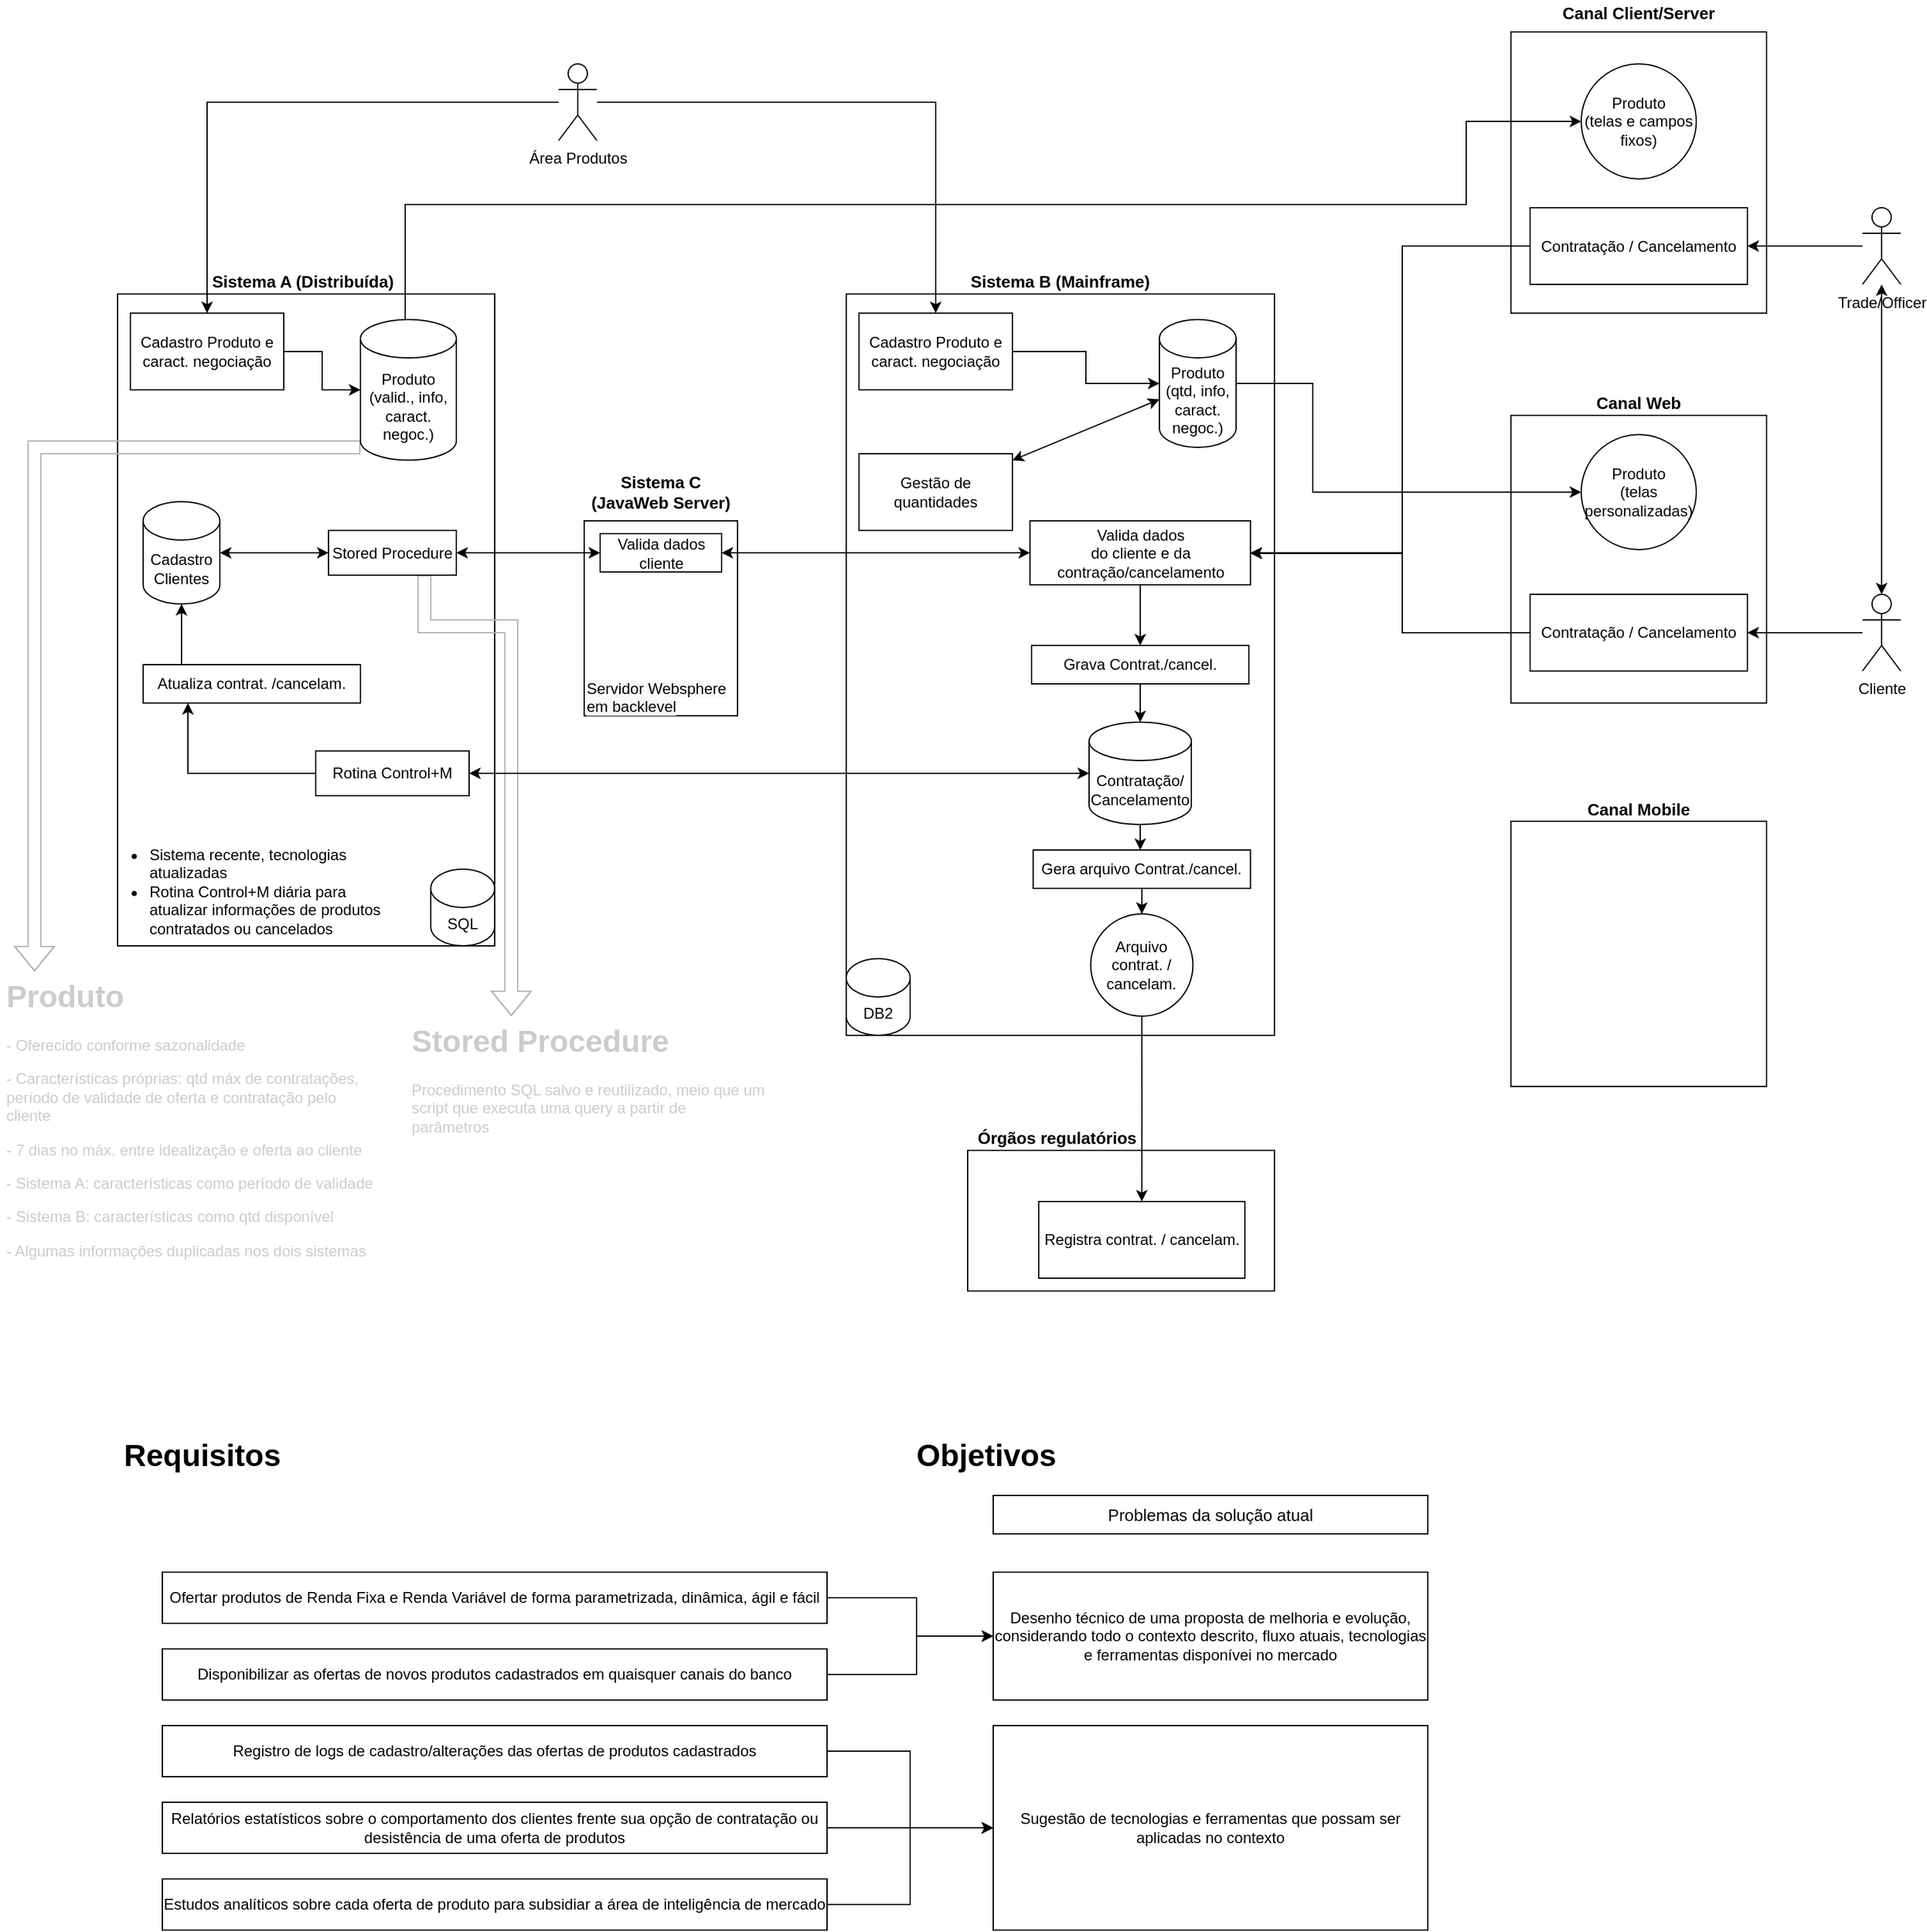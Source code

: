 <mxfile version="13.8.8" type="github">
  <diagram id="ZIjqRrrqUudWR3MNHGFB" name="Page-1">
    <mxGraphModel dx="2855" dy="1860" grid="1" gridSize="10" guides="1" tooltips="1" connect="1" arrows="1" fold="1" page="1" pageScale="1" pageWidth="827" pageHeight="1169" math="0" shadow="0">
      <root>
        <mxCell id="0" />
        <mxCell id="1" parent="0" />
        <mxCell id="5tydn42d7HWGj1WHtkxC-8" value="" style="rounded=0;whiteSpace=wrap;html=1;" vertex="1" parent="1">
          <mxGeometry x="-293" y="547.5" width="120" height="152.5" as="geometry" />
        </mxCell>
        <mxCell id="5tydn42d7HWGj1WHtkxC-2" value="" style="rounded=0;whiteSpace=wrap;html=1;" vertex="1" parent="1">
          <mxGeometry x="-658" y="370" width="295" height="510" as="geometry" />
        </mxCell>
        <mxCell id="5tydn42d7HWGj1WHtkxC-3" value="Sistema A (Distribuída)" style="text;html=1;strokeColor=none;fillColor=none;align=center;verticalAlign=middle;whiteSpace=wrap;rounded=0;fontStyle=1;fontSize=13;" vertex="1" parent="1">
          <mxGeometry x="-653" y="355" width="280" height="10" as="geometry" />
        </mxCell>
        <mxCell id="5tydn42d7HWGj1WHtkxC-6" value="" style="rounded=0;whiteSpace=wrap;html=1;" vertex="1" parent="1">
          <mxGeometry x="-88" y="370" width="335" height="580" as="geometry" />
        </mxCell>
        <mxCell id="5tydn42d7HWGj1WHtkxC-7" value="Sistema B (Mainframe)" style="text;html=1;strokeColor=none;fillColor=none;align=center;verticalAlign=middle;whiteSpace=wrap;rounded=0;fontStyle=1;fontSize=13;" vertex="1" parent="1">
          <mxGeometry x="-88" y="350" width="335" height="20" as="geometry" />
        </mxCell>
        <mxCell id="5tydn42d7HWGj1WHtkxC-9" value="Sistema C&lt;br style=&quot;font-size: 13px;&quot;&gt;(JavaWeb Server)" style="text;html=1;strokeColor=none;fillColor=none;align=center;verticalAlign=middle;whiteSpace=wrap;rounded=0;fontStyle=1;fontSize=13;" vertex="1" parent="1">
          <mxGeometry x="-293" y="507.5" width="120" height="35" as="geometry" />
        </mxCell>
        <mxCell id="5tydn42d7HWGj1WHtkxC-10" value="" style="rounded=0;whiteSpace=wrap;html=1;" vertex="1" parent="1">
          <mxGeometry x="432" y="465" width="200" height="225" as="geometry" />
        </mxCell>
        <mxCell id="5tydn42d7HWGj1WHtkxC-12" value="" style="rounded=0;whiteSpace=wrap;html=1;" vertex="1" parent="1">
          <mxGeometry x="432" y="165" width="200" height="220" as="geometry" />
        </mxCell>
        <mxCell id="5tydn42d7HWGj1WHtkxC-13" value="Canal Client/Server" style="text;html=1;strokeColor=none;fillColor=none;align=center;verticalAlign=middle;whiteSpace=wrap;rounded=0;fontSize=13;fontStyle=1" vertex="1" parent="1">
          <mxGeometry x="452" y="140" width="160" height="20" as="geometry" />
        </mxCell>
        <mxCell id="5tydn42d7HWGj1WHtkxC-14" value="" style="rounded=0;whiteSpace=wrap;html=1;" vertex="1" parent="1">
          <mxGeometry x="432" y="782.5" width="200" height="207.5" as="geometry" />
        </mxCell>
        <mxCell id="5tydn42d7HWGj1WHtkxC-19" value="SQL" style="shape=cylinder3;whiteSpace=wrap;html=1;boundedLbl=1;backgroundOutline=1;size=15;" vertex="1" parent="1">
          <mxGeometry x="-413" y="820" width="50" height="60" as="geometry" />
        </mxCell>
        <mxCell id="5tydn42d7HWGj1WHtkxC-20" value="DB2" style="shape=cylinder3;whiteSpace=wrap;html=1;boundedLbl=1;backgroundOutline=1;size=15;" vertex="1" parent="1">
          <mxGeometry x="-88" y="890" width="50" height="60" as="geometry" />
        </mxCell>
        <mxCell id="5tydn42d7HWGj1WHtkxC-21" style="edgeStyle=orthogonalEdgeStyle;rounded=0;orthogonalLoop=1;jettySize=auto;html=1;exitX=1;exitY=0.5;exitDx=0;exitDy=0;entryX=0;entryY=0.5;entryDx=0;entryDy=0;exitPerimeter=0;" edge="1" parent="1" source="5tydn42d7HWGj1WHtkxC-57" target="5tydn42d7HWGj1WHtkxC-24">
          <mxGeometry relative="1" as="geometry">
            <mxPoint x="22" y="440.0" as="sourcePoint" />
            <Array as="points">
              <mxPoint x="277" y="440" />
              <mxPoint x="277" y="525" />
            </Array>
          </mxGeometry>
        </mxCell>
        <mxCell id="5tydn42d7HWGj1WHtkxC-24" value="Produto&lt;br&gt;(telas personalizadas)" style="ellipse;whiteSpace=wrap;html=1;" vertex="1" parent="1">
          <mxGeometry x="487" y="480" width="90" height="90" as="geometry" />
        </mxCell>
        <mxCell id="5tydn42d7HWGj1WHtkxC-25" value="Produto&lt;br&gt;(telas e campos fixos)" style="ellipse;whiteSpace=wrap;html=1;" vertex="1" parent="1">
          <mxGeometry x="487" y="190" width="90" height="90" as="geometry" />
        </mxCell>
        <mxCell id="5tydn42d7HWGj1WHtkxC-26" style="edgeStyle=orthogonalEdgeStyle;rounded=0;orthogonalLoop=1;jettySize=auto;html=1;" edge="1" parent="1" source="5tydn42d7HWGj1WHtkxC-30" target="5tydn42d7HWGj1WHtkxC-82">
          <mxGeometry relative="1" as="geometry" />
        </mxCell>
        <mxCell id="5tydn42d7HWGj1WHtkxC-85" style="edgeStyle=orthogonalEdgeStyle;rounded=0;orthogonalLoop=1;jettySize=auto;html=1;entryX=0.5;entryY=0;entryDx=0;entryDy=0;" edge="1" parent="1" source="5tydn42d7HWGj1WHtkxC-30" target="5tydn42d7HWGj1WHtkxC-84">
          <mxGeometry relative="1" as="geometry" />
        </mxCell>
        <mxCell id="5tydn42d7HWGj1WHtkxC-30" value="Área Produtos" style="shape=umlActor;verticalLabelPosition=bottom;verticalAlign=top;html=1;outlineConnect=0;" vertex="1" parent="1">
          <mxGeometry x="-313" y="190" width="30" height="60" as="geometry" />
        </mxCell>
        <mxCell id="5tydn42d7HWGj1WHtkxC-33" value="" style="rounded=0;whiteSpace=wrap;html=1;" vertex="1" parent="1">
          <mxGeometry x="7" y="1040" width="240" height="110" as="geometry" />
        </mxCell>
        <mxCell id="5tydn42d7HWGj1WHtkxC-34" value="Órgãos regulatórios" style="text;html=1;strokeColor=none;fillColor=none;align=center;verticalAlign=middle;whiteSpace=wrap;rounded=0;fontSize=13;fontStyle=1" vertex="1" parent="1">
          <mxGeometry x="-3" y="1020" width="160" height="20" as="geometry" />
        </mxCell>
        <mxCell id="5tydn42d7HWGj1WHtkxC-36" style="edgeStyle=orthogonalEdgeStyle;rounded=0;orthogonalLoop=1;jettySize=auto;html=1;" edge="1" parent="1" source="5tydn42d7HWGj1WHtkxC-37" target="5tydn42d7HWGj1WHtkxC-63">
          <mxGeometry relative="1" as="geometry">
            <mxPoint x="547" y="615" as="targetPoint" />
            <Array as="points" />
          </mxGeometry>
        </mxCell>
        <mxCell id="5tydn42d7HWGj1WHtkxC-37" value="Cliente&lt;br&gt;" style="shape=umlActor;verticalLabelPosition=bottom;verticalAlign=top;html=1;outlineConnect=0;" vertex="1" parent="1">
          <mxGeometry x="707" y="605" width="30" height="60" as="geometry" />
        </mxCell>
        <mxCell id="5tydn42d7HWGj1WHtkxC-129" style="edgeStyle=orthogonalEdgeStyle;rounded=0;orthogonalLoop=1;jettySize=auto;html=1;" edge="1" parent="1" source="5tydn42d7HWGj1WHtkxC-43" target="5tydn42d7HWGj1WHtkxC-68">
          <mxGeometry relative="1" as="geometry" />
        </mxCell>
        <mxCell id="5tydn42d7HWGj1WHtkxC-43" value="Trade/Officer" style="shape=umlActor;verticalLabelPosition=bottom;verticalAlign=top;html=1;outlineConnect=0;" vertex="1" parent="1">
          <mxGeometry x="707" y="302.5" width="30" height="60" as="geometry" />
        </mxCell>
        <mxCell id="5tydn42d7HWGj1WHtkxC-48" value="&lt;h1&gt;Produto&lt;/h1&gt;&lt;p&gt;- Oferecido conforme sazonalidade&lt;/p&gt;&lt;p&gt;- Características próprias: qtd máx de contratações, período de validade de oferta e contratação pelo cliente&lt;/p&gt;&lt;p&gt;- 7 dias no máx. entre idealização e oferta ao cliente&lt;/p&gt;&lt;p&gt;- Sistema A: características como período de validade&lt;/p&gt;&lt;p&gt;- Sistema B: características como qtd disponível&lt;/p&gt;&lt;p&gt;- Algumas informações duplicadas nos dois sistemas&amp;nbsp;&lt;/p&gt;" style="text;html=1;strokeColor=none;fillColor=none;spacing=5;spacingTop=-20;whiteSpace=wrap;overflow=hidden;rounded=0;fontColor=#CCCCCC;" vertex="1" parent="1">
          <mxGeometry x="-750" y="900" width="300" height="230" as="geometry" />
        </mxCell>
        <mxCell id="5tydn42d7HWGj1WHtkxC-15" value="Canal Mobile" style="text;html=1;strokeColor=none;fillColor=none;align=center;verticalAlign=middle;whiteSpace=wrap;rounded=0;fontSize=13;fontStyle=1" vertex="1" parent="1">
          <mxGeometry x="452" y="762.5" width="160" height="20" as="geometry" />
        </mxCell>
        <mxCell id="5tydn42d7HWGj1WHtkxC-52" value="&lt;p style=&quot;line-height: 100%&quot;&gt;&lt;/p&gt;&lt;ul&gt;&lt;li&gt;&lt;span&gt;Sistema recente, tecnologias atualizadas&lt;/span&gt;&lt;/li&gt;&lt;li&gt;&lt;span&gt;Rotina Control+M diária para atualizar informações de produtos contratados ou cancelados&lt;/span&gt;&lt;/li&gt;&lt;/ul&gt;&lt;p&gt;&lt;/p&gt;" style="text;html=1;strokeColor=none;fillColor=none;spacing=0;spacingTop=0;whiteSpace=wrap;overflow=hidden;rounded=0;" vertex="1" parent="1">
          <mxGeometry x="-673" y="785" width="240" height="95" as="geometry" />
        </mxCell>
        <mxCell id="5tydn42d7HWGj1WHtkxC-55" value="&lt;h1&gt;Stored Procedure&lt;/h1&gt;&lt;p&gt;Procedimento SQL salvo e reutilizado, meio que um script que executa uma query a partir de parâmetros&amp;nbsp;&lt;/p&gt;" style="text;html=1;strokeColor=none;fillColor=none;spacing=5;spacingTop=-20;whiteSpace=wrap;overflow=hidden;rounded=0;fontColor=#CCCCCC;" vertex="1" parent="1">
          <mxGeometry x="-433" y="935" width="290" height="110" as="geometry" />
        </mxCell>
        <mxCell id="5tydn42d7HWGj1WHtkxC-127" style="edgeStyle=orthogonalEdgeStyle;rounded=0;orthogonalLoop=1;jettySize=auto;html=1;" edge="1" parent="1" source="5tydn42d7HWGj1WHtkxC-56" target="5tydn42d7HWGj1WHtkxC-25">
          <mxGeometry relative="1" as="geometry">
            <Array as="points">
              <mxPoint x="-433" y="300" />
              <mxPoint x="397" y="300" />
              <mxPoint x="397" y="235" />
            </Array>
          </mxGeometry>
        </mxCell>
        <mxCell id="5tydn42d7HWGj1WHtkxC-131" style="edgeStyle=orthogonalEdgeStyle;shape=flexArrow;rounded=0;orthogonalLoop=1;jettySize=auto;html=1;strokeColor=#B3B3B3;" edge="1" parent="1" source="5tydn42d7HWGj1WHtkxC-56" target="5tydn42d7HWGj1WHtkxC-48">
          <mxGeometry relative="1" as="geometry">
            <Array as="points">
              <mxPoint x="-430" y="490" />
              <mxPoint x="-723" y="490" />
            </Array>
          </mxGeometry>
        </mxCell>
        <mxCell id="5tydn42d7HWGj1WHtkxC-56" value="Produto&lt;br&gt;(valid., info, caract. negoc.)" style="shape=cylinder3;whiteSpace=wrap;html=1;boundedLbl=1;backgroundOutline=1;size=15;" vertex="1" parent="1">
          <mxGeometry x="-468" y="390" width="75" height="110" as="geometry" />
        </mxCell>
        <mxCell id="5tydn42d7HWGj1WHtkxC-57" value="Produto&lt;br&gt;(qtd, info, caract. negoc.)" style="shape=cylinder3;whiteSpace=wrap;html=1;boundedLbl=1;backgroundOutline=1;size=15;" vertex="1" parent="1">
          <mxGeometry x="157" y="390" width="60" height="100" as="geometry" />
        </mxCell>
        <mxCell id="5tydn42d7HWGj1WHtkxC-59" value="Valida&amp;nbsp;dados cliente" style="rounded=0;whiteSpace=wrap;html=1;" vertex="1" parent="1">
          <mxGeometry x="-280.5" y="557.5" width="95" height="30" as="geometry" />
        </mxCell>
        <mxCell id="5tydn42d7HWGj1WHtkxC-60" value="" style="endArrow=classic;startArrow=classic;html=1;exitX=1;exitY=0.5;exitDx=0;exitDy=0;" edge="1" parent="1" source="5tydn42d7HWGj1WHtkxC-76" target="5tydn42d7HWGj1WHtkxC-59">
          <mxGeometry width="50" height="50" relative="1" as="geometry">
            <mxPoint x="-148" y="625" as="sourcePoint" />
            <mxPoint x="37" y="590" as="targetPoint" />
          </mxGeometry>
        </mxCell>
        <mxCell id="5tydn42d7HWGj1WHtkxC-74" style="edgeStyle=orthogonalEdgeStyle;rounded=0;orthogonalLoop=1;jettySize=auto;html=1;entryX=0.5;entryY=0;entryDx=0;entryDy=0;" edge="1" parent="1" source="5tydn42d7HWGj1WHtkxC-61" target="5tydn42d7HWGj1WHtkxC-78">
          <mxGeometry relative="1" as="geometry" />
        </mxCell>
        <mxCell id="5tydn42d7HWGj1WHtkxC-61" value="Valida dados &lt;br&gt;do cliente e da contração/cancelamento" style="rounded=0;whiteSpace=wrap;html=1;" vertex="1" parent="1">
          <mxGeometry x="55.75" y="547.5" width="172.5" height="50" as="geometry" />
        </mxCell>
        <mxCell id="5tydn42d7HWGj1WHtkxC-62" value="" style="endArrow=classic;startArrow=classic;html=1;" edge="1" parent="1" source="5tydn42d7HWGj1WHtkxC-61" target="5tydn42d7HWGj1WHtkxC-59">
          <mxGeometry width="50" height="50" relative="1" as="geometry">
            <mxPoint x="-13" y="640" as="sourcePoint" />
            <mxPoint x="37" y="590" as="targetPoint" />
          </mxGeometry>
        </mxCell>
        <mxCell id="5tydn42d7HWGj1WHtkxC-88" style="edgeStyle=orthogonalEdgeStyle;rounded=0;orthogonalLoop=1;jettySize=auto;html=1;" edge="1" parent="1" source="5tydn42d7HWGj1WHtkxC-63" target="5tydn42d7HWGj1WHtkxC-61">
          <mxGeometry relative="1" as="geometry">
            <Array as="points">
              <mxPoint x="347" y="635" />
              <mxPoint x="347" y="573" />
            </Array>
          </mxGeometry>
        </mxCell>
        <mxCell id="5tydn42d7HWGj1WHtkxC-63" value="Contratação / Cancelamento" style="rounded=0;whiteSpace=wrap;html=1;" vertex="1" parent="1">
          <mxGeometry x="447" y="605" width="170" height="60" as="geometry" />
        </mxCell>
        <mxCell id="5tydn42d7HWGj1WHtkxC-67" value="" style="endArrow=classic;startArrow=classic;html=1;" edge="1" parent="1" source="5tydn42d7HWGj1WHtkxC-37" target="5tydn42d7HWGj1WHtkxC-43">
          <mxGeometry width="50" height="50" relative="1" as="geometry">
            <mxPoint x="1022" y="840" as="sourcePoint" />
            <mxPoint x="1052" y="640" as="targetPoint" />
          </mxGeometry>
        </mxCell>
        <mxCell id="5tydn42d7HWGj1WHtkxC-89" style="edgeStyle=orthogonalEdgeStyle;rounded=0;orthogonalLoop=1;jettySize=auto;html=1;entryX=1;entryY=0.5;entryDx=0;entryDy=0;" edge="1" parent="1" source="5tydn42d7HWGj1WHtkxC-68" target="5tydn42d7HWGj1WHtkxC-61">
          <mxGeometry relative="1" as="geometry">
            <Array as="points">
              <mxPoint x="347" y="333" />
              <mxPoint x="347" y="573" />
            </Array>
          </mxGeometry>
        </mxCell>
        <mxCell id="5tydn42d7HWGj1WHtkxC-68" value="Contratação / Cancelamento" style="rounded=0;whiteSpace=wrap;html=1;" vertex="1" parent="1">
          <mxGeometry x="447" y="302.5" width="170" height="60" as="geometry" />
        </mxCell>
        <mxCell id="5tydn42d7HWGj1WHtkxC-98" style="edgeStyle=orthogonalEdgeStyle;rounded=0;orthogonalLoop=1;jettySize=auto;html=1;exitX=0.5;exitY=1;exitDx=0;exitDy=0;exitPerimeter=0;" edge="1" parent="1" source="5tydn42d7HWGj1WHtkxC-73" target="5tydn42d7HWGj1WHtkxC-97">
          <mxGeometry relative="1" as="geometry">
            <Array as="points">
              <mxPoint x="142" y="795" />
              <mxPoint x="142" y="795" />
            </Array>
          </mxGeometry>
        </mxCell>
        <mxCell id="5tydn42d7HWGj1WHtkxC-73" value="Contratação/&lt;br&gt;Cancelamento" style="shape=cylinder3;whiteSpace=wrap;html=1;boundedLbl=1;backgroundOutline=1;size=15;" vertex="1" parent="1">
          <mxGeometry x="102" y="705" width="80" height="80" as="geometry" />
        </mxCell>
        <mxCell id="5tydn42d7HWGj1WHtkxC-75" value="Cadastro Clientes" style="shape=cylinder3;whiteSpace=wrap;html=1;boundedLbl=1;backgroundOutline=1;size=15;" vertex="1" parent="1">
          <mxGeometry x="-638" y="532.5" width="60" height="80" as="geometry" />
        </mxCell>
        <mxCell id="5tydn42d7HWGj1WHtkxC-132" style="edgeStyle=orthogonalEdgeStyle;shape=flexArrow;rounded=0;orthogonalLoop=1;jettySize=auto;html=1;strokeColor=#B3B3B3;fontColor=#CCCCCC;exitX=0.75;exitY=1;exitDx=0;exitDy=0;" edge="1" parent="1" source="5tydn42d7HWGj1WHtkxC-76" target="5tydn42d7HWGj1WHtkxC-55">
          <mxGeometry relative="1" as="geometry">
            <Array as="points">
              <mxPoint x="-418" y="630" />
              <mxPoint x="-350" y="630" />
            </Array>
          </mxGeometry>
        </mxCell>
        <mxCell id="5tydn42d7HWGj1WHtkxC-76" value="Stored Procedure" style="rounded=0;whiteSpace=wrap;html=1;" vertex="1" parent="1">
          <mxGeometry x="-493" y="555" width="100" height="35" as="geometry" />
        </mxCell>
        <mxCell id="5tydn42d7HWGj1WHtkxC-95" style="edgeStyle=orthogonalEdgeStyle;rounded=0;orthogonalLoop=1;jettySize=auto;html=1;" edge="1" parent="1" source="5tydn42d7HWGj1WHtkxC-77" target="5tydn42d7HWGj1WHtkxC-94">
          <mxGeometry relative="1" as="geometry">
            <Array as="points">
              <mxPoint x="-603" y="745" />
            </Array>
          </mxGeometry>
        </mxCell>
        <mxCell id="5tydn42d7HWGj1WHtkxC-77" value="Rotina Control+M" style="rounded=0;whiteSpace=wrap;html=1;" vertex="1" parent="1">
          <mxGeometry x="-503" y="727.5" width="120" height="35" as="geometry" />
        </mxCell>
        <mxCell id="5tydn42d7HWGj1WHtkxC-80" style="edgeStyle=orthogonalEdgeStyle;rounded=0;orthogonalLoop=1;jettySize=auto;html=1;" edge="1" parent="1" source="5tydn42d7HWGj1WHtkxC-78" target="5tydn42d7HWGj1WHtkxC-73">
          <mxGeometry relative="1" as="geometry" />
        </mxCell>
        <mxCell id="5tydn42d7HWGj1WHtkxC-78" value="Grava Contrat./cancel." style="rounded=0;whiteSpace=wrap;html=1;" vertex="1" parent="1">
          <mxGeometry x="57" y="645" width="170" height="30" as="geometry" />
        </mxCell>
        <mxCell id="5tydn42d7HWGj1WHtkxC-83" style="edgeStyle=orthogonalEdgeStyle;rounded=0;orthogonalLoop=1;jettySize=auto;html=1;entryX=0;entryY=0.5;entryDx=0;entryDy=0;entryPerimeter=0;" edge="1" parent="1" source="5tydn42d7HWGj1WHtkxC-82" target="5tydn42d7HWGj1WHtkxC-56">
          <mxGeometry relative="1" as="geometry" />
        </mxCell>
        <mxCell id="5tydn42d7HWGj1WHtkxC-82" value="Cadastro Produto e caract. negociação" style="rounded=0;whiteSpace=wrap;html=1;strokeColor=#000000;" vertex="1" parent="1">
          <mxGeometry x="-648" y="385" width="120" height="60" as="geometry" />
        </mxCell>
        <mxCell id="5tydn42d7HWGj1WHtkxC-86" style="edgeStyle=orthogonalEdgeStyle;rounded=0;orthogonalLoop=1;jettySize=auto;html=1;" edge="1" parent="1" source="5tydn42d7HWGj1WHtkxC-84" target="5tydn42d7HWGj1WHtkxC-57">
          <mxGeometry relative="1" as="geometry">
            <Array as="points" />
          </mxGeometry>
        </mxCell>
        <mxCell id="5tydn42d7HWGj1WHtkxC-84" value="Cadastro Produto e caract. negociação" style="rounded=0;whiteSpace=wrap;html=1;strokeColor=#000000;" vertex="1" parent="1">
          <mxGeometry x="-78" y="385" width="120" height="60" as="geometry" />
        </mxCell>
        <mxCell id="5tydn42d7HWGj1WHtkxC-91" value="" style="endArrow=classic;startArrow=classic;html=1;entryX=0;entryY=0.5;entryDx=0;entryDy=0;exitX=1;exitY=0.5;exitDx=0;exitDy=0;exitPerimeter=0;" edge="1" parent="1" source="5tydn42d7HWGj1WHtkxC-75" target="5tydn42d7HWGj1WHtkxC-76">
          <mxGeometry width="50" height="50" relative="1" as="geometry">
            <mxPoint x="-258" y="750" as="sourcePoint" />
            <mxPoint x="-208" y="700" as="targetPoint" />
          </mxGeometry>
        </mxCell>
        <mxCell id="5tydn42d7HWGj1WHtkxC-96" style="edgeStyle=orthogonalEdgeStyle;rounded=0;orthogonalLoop=1;jettySize=auto;html=1;entryX=0.5;entryY=1;entryDx=0;entryDy=0;entryPerimeter=0;" edge="1" parent="1" source="5tydn42d7HWGj1WHtkxC-94" target="5tydn42d7HWGj1WHtkxC-75">
          <mxGeometry relative="1" as="geometry">
            <Array as="points">
              <mxPoint x="-608" y="636" />
              <mxPoint x="-608" y="636" />
            </Array>
          </mxGeometry>
        </mxCell>
        <mxCell id="5tydn42d7HWGj1WHtkxC-94" value="Atualiza contrat. /cancelam." style="rounded=0;whiteSpace=wrap;html=1;" vertex="1" parent="1">
          <mxGeometry x="-638" y="660" width="170" height="30" as="geometry" />
        </mxCell>
        <mxCell id="5tydn42d7HWGj1WHtkxC-100" style="edgeStyle=orthogonalEdgeStyle;rounded=0;orthogonalLoop=1;jettySize=auto;html=1;" edge="1" parent="1" source="5tydn42d7HWGj1WHtkxC-97" target="5tydn42d7HWGj1WHtkxC-99">
          <mxGeometry relative="1" as="geometry" />
        </mxCell>
        <mxCell id="5tydn42d7HWGj1WHtkxC-97" value="Gera arquivo Contrat./cancel." style="rounded=0;whiteSpace=wrap;html=1;" vertex="1" parent="1">
          <mxGeometry x="58.25" y="805" width="170" height="30" as="geometry" />
        </mxCell>
        <mxCell id="5tydn42d7HWGj1WHtkxC-134" style="edgeStyle=orthogonalEdgeStyle;rounded=0;orthogonalLoop=1;jettySize=auto;html=1;strokeColor=#000000;fontSize=13;fontColor=#CCCCCC;" edge="1" parent="1" source="5tydn42d7HWGj1WHtkxC-99" target="5tydn42d7HWGj1WHtkxC-101">
          <mxGeometry relative="1" as="geometry" />
        </mxCell>
        <mxCell id="5tydn42d7HWGj1WHtkxC-99" value="Arquivo contrat. / cancelam." style="ellipse;whiteSpace=wrap;html=1;aspect=fixed;" vertex="1" parent="1">
          <mxGeometry x="103.25" y="855" width="80" height="80" as="geometry" />
        </mxCell>
        <mxCell id="5tydn42d7HWGj1WHtkxC-101" value="Registra contrat. / cancelam." style="rounded=0;whiteSpace=wrap;html=1;" vertex="1" parent="1">
          <mxGeometry x="62.62" y="1080" width="161.25" height="60" as="geometry" />
        </mxCell>
        <mxCell id="5tydn42d7HWGj1WHtkxC-102" value="&lt;h1&gt;Requisitos&lt;/h1&gt;" style="text;html=1;strokeColor=none;fillColor=none;spacing=5;spacingTop=-20;whiteSpace=wrap;overflow=hidden;rounded=0;" vertex="1" parent="1">
          <mxGeometry x="-658" y="1259" width="140" height="40" as="geometry" />
        </mxCell>
        <mxCell id="5tydn42d7HWGj1WHtkxC-111" style="edgeStyle=orthogonalEdgeStyle;rounded=0;orthogonalLoop=1;jettySize=auto;html=1;entryX=0;entryY=0.5;entryDx=0;entryDy=0;" edge="1" parent="1" source="5tydn42d7HWGj1WHtkxC-104" target="5tydn42d7HWGj1WHtkxC-109">
          <mxGeometry relative="1" as="geometry">
            <Array as="points">
              <mxPoint x="-33" y="1390" />
              <mxPoint x="-33" y="1420" />
            </Array>
          </mxGeometry>
        </mxCell>
        <mxCell id="5tydn42d7HWGj1WHtkxC-104" value="&lt;span style=&quot;text-align: left&quot;&gt;Ofertar produtos de Renda Fixa e Renda Variável de forma parametrizada, dinâmica, ágil e fácil&lt;/span&gt;" style="rounded=0;whiteSpace=wrap;html=1;" vertex="1" parent="1">
          <mxGeometry x="-623" y="1370" width="520" height="40" as="geometry" />
        </mxCell>
        <mxCell id="5tydn42d7HWGj1WHtkxC-112" style="edgeStyle=orthogonalEdgeStyle;rounded=0;orthogonalLoop=1;jettySize=auto;html=1;" edge="1" parent="1" source="5tydn42d7HWGj1WHtkxC-105">
          <mxGeometry relative="1" as="geometry">
            <mxPoint x="27" y="1420" as="targetPoint" />
            <Array as="points">
              <mxPoint x="-33" y="1450" />
              <mxPoint x="-33" y="1420" />
            </Array>
          </mxGeometry>
        </mxCell>
        <mxCell id="5tydn42d7HWGj1WHtkxC-105" value="&lt;span style=&quot;text-align: left&quot;&gt;Disponibilizar as ofertas de novos produtos cadastrados em quaisquer canais do banco&lt;/span&gt;" style="rounded=0;whiteSpace=wrap;html=1;" vertex="1" parent="1">
          <mxGeometry x="-623" y="1430" width="520" height="40" as="geometry" />
        </mxCell>
        <mxCell id="5tydn42d7HWGj1WHtkxC-114" style="edgeStyle=orthogonalEdgeStyle;rounded=0;orthogonalLoop=1;jettySize=auto;html=1;entryX=0;entryY=0.5;entryDx=0;entryDy=0;" edge="1" parent="1" source="5tydn42d7HWGj1WHtkxC-106" target="5tydn42d7HWGj1WHtkxC-113">
          <mxGeometry relative="1" as="geometry" />
        </mxCell>
        <mxCell id="5tydn42d7HWGj1WHtkxC-106" value="Registro de logs de cadastro/alterações das ofertas de produtos cadastrados" style="rounded=0;whiteSpace=wrap;html=1;" vertex="1" parent="1">
          <mxGeometry x="-623" y="1490" width="520" height="40" as="geometry" />
        </mxCell>
        <mxCell id="5tydn42d7HWGj1WHtkxC-115" style="edgeStyle=orthogonalEdgeStyle;rounded=0;orthogonalLoop=1;jettySize=auto;html=1;entryX=0;entryY=0.5;entryDx=0;entryDy=0;" edge="1" parent="1" source="5tydn42d7HWGj1WHtkxC-107" target="5tydn42d7HWGj1WHtkxC-113">
          <mxGeometry relative="1" as="geometry" />
        </mxCell>
        <mxCell id="5tydn42d7HWGj1WHtkxC-107" value="Relatórios estatísticos sobre o comportamento dos clientes frente sua opção de contratação ou desistência de uma oferta de produtos" style="rounded=0;whiteSpace=wrap;html=1;" vertex="1" parent="1">
          <mxGeometry x="-623" y="1550" width="520" height="40" as="geometry" />
        </mxCell>
        <mxCell id="5tydn42d7HWGj1WHtkxC-116" style="edgeStyle=orthogonalEdgeStyle;rounded=0;orthogonalLoop=1;jettySize=auto;html=1;entryX=0;entryY=0.5;entryDx=0;entryDy=0;" edge="1" parent="1" source="5tydn42d7HWGj1WHtkxC-108" target="5tydn42d7HWGj1WHtkxC-113">
          <mxGeometry relative="1" as="geometry" />
        </mxCell>
        <mxCell id="5tydn42d7HWGj1WHtkxC-108" value="Estudos analíticos sobre cada oferta de produto para subsidiar a área de inteligência de mercado" style="rounded=0;whiteSpace=wrap;html=1;" vertex="1" parent="1">
          <mxGeometry x="-623" y="1610" width="520" height="40" as="geometry" />
        </mxCell>
        <mxCell id="5tydn42d7HWGj1WHtkxC-109" value="Desenho técnico de uma proposta de melhoria e evolução, considerando todo o contexto descrito, fluxo atuais, tecnologias e ferramentas disponívei no mercado" style="shape=process;whiteSpace=wrap;html=1;backgroundOutline=1;shadow=0;size=0;" vertex="1" parent="1">
          <mxGeometry x="27" y="1370" width="340" height="100" as="geometry" />
        </mxCell>
        <mxCell id="5tydn42d7HWGj1WHtkxC-110" value="&lt;h1&gt;Objetivos&lt;/h1&gt;" style="text;html=1;strokeColor=none;fillColor=none;spacing=5;spacingTop=-20;whiteSpace=wrap;overflow=hidden;rounded=0;" vertex="1" parent="1">
          <mxGeometry x="-38" y="1259" width="140" height="40" as="geometry" />
        </mxCell>
        <mxCell id="5tydn42d7HWGj1WHtkxC-113" value="Sugestão de tecnologias e ferramentas que possam ser aplicadas no contexto" style="shape=process;whiteSpace=wrap;html=1;backgroundOutline=1;size=0;" vertex="1" parent="1">
          <mxGeometry x="27" y="1490" width="340" height="160" as="geometry" />
        </mxCell>
        <mxCell id="5tydn42d7HWGj1WHtkxC-117" value="Canal Web" style="text;html=1;strokeColor=none;fillColor=none;align=center;verticalAlign=middle;whiteSpace=wrap;rounded=0;fontSize=13;fontStyle=1" vertex="1" parent="1">
          <mxGeometry x="452" y="445" width="160" height="20" as="geometry" />
        </mxCell>
        <mxCell id="5tydn42d7HWGj1WHtkxC-119" value="Gestão de quantidades" style="rounded=0;whiteSpace=wrap;html=1;" vertex="1" parent="1">
          <mxGeometry x="-78" y="495" width="120" height="60" as="geometry" />
        </mxCell>
        <mxCell id="5tydn42d7HWGj1WHtkxC-121" value="" style="endArrow=classic;startArrow=classic;html=1;" edge="1" parent="1" source="5tydn42d7HWGj1WHtkxC-119" target="5tydn42d7HWGj1WHtkxC-57">
          <mxGeometry width="50" height="50" relative="1" as="geometry">
            <mxPoint x="167" y="640" as="sourcePoint" />
            <mxPoint x="217" y="590" as="targetPoint" />
          </mxGeometry>
        </mxCell>
        <mxCell id="5tydn42d7HWGj1WHtkxC-122" value="&lt;meta charset=&quot;utf-8&quot;&gt;&lt;span style=&quot;color: rgb(0, 0, 0); font-family: helvetica; font-size: 12px; font-style: normal; font-weight: 400; letter-spacing: normal; text-align: left; text-indent: 0px; text-transform: none; word-spacing: 0px; background-color: rgb(248, 249, 250); display: inline; float: none;&quot;&gt;Servidor Websphere em backlevel&lt;/span&gt;" style="text;whiteSpace=wrap;html=1;" vertex="1" parent="1">
          <mxGeometry x="-293" y="665" width="120" height="30" as="geometry" />
        </mxCell>
        <mxCell id="5tydn42d7HWGj1WHtkxC-126" value="" style="endArrow=classic;startArrow=classic;html=1;" edge="1" parent="1" source="5tydn42d7HWGj1WHtkxC-77" target="5tydn42d7HWGj1WHtkxC-73">
          <mxGeometry width="50" height="50" relative="1" as="geometry">
            <mxPoint x="-383" y="722.564" as="sourcePoint" />
            <mxPoint x="102" y="743.291" as="targetPoint" />
          </mxGeometry>
        </mxCell>
        <mxCell id="5tydn42d7HWGj1WHtkxC-135" value="&lt;font color=&quot;#000000&quot;&gt;Problemas da solução atual&lt;/font&gt;" style="rounded=0;whiteSpace=wrap;html=1;shadow=0;strokeColor=#000000;fontSize=13;fontColor=#CCCCCC;" vertex="1" parent="1">
          <mxGeometry x="27" y="1310" width="340" height="30" as="geometry" />
        </mxCell>
      </root>
    </mxGraphModel>
  </diagram>
</mxfile>

